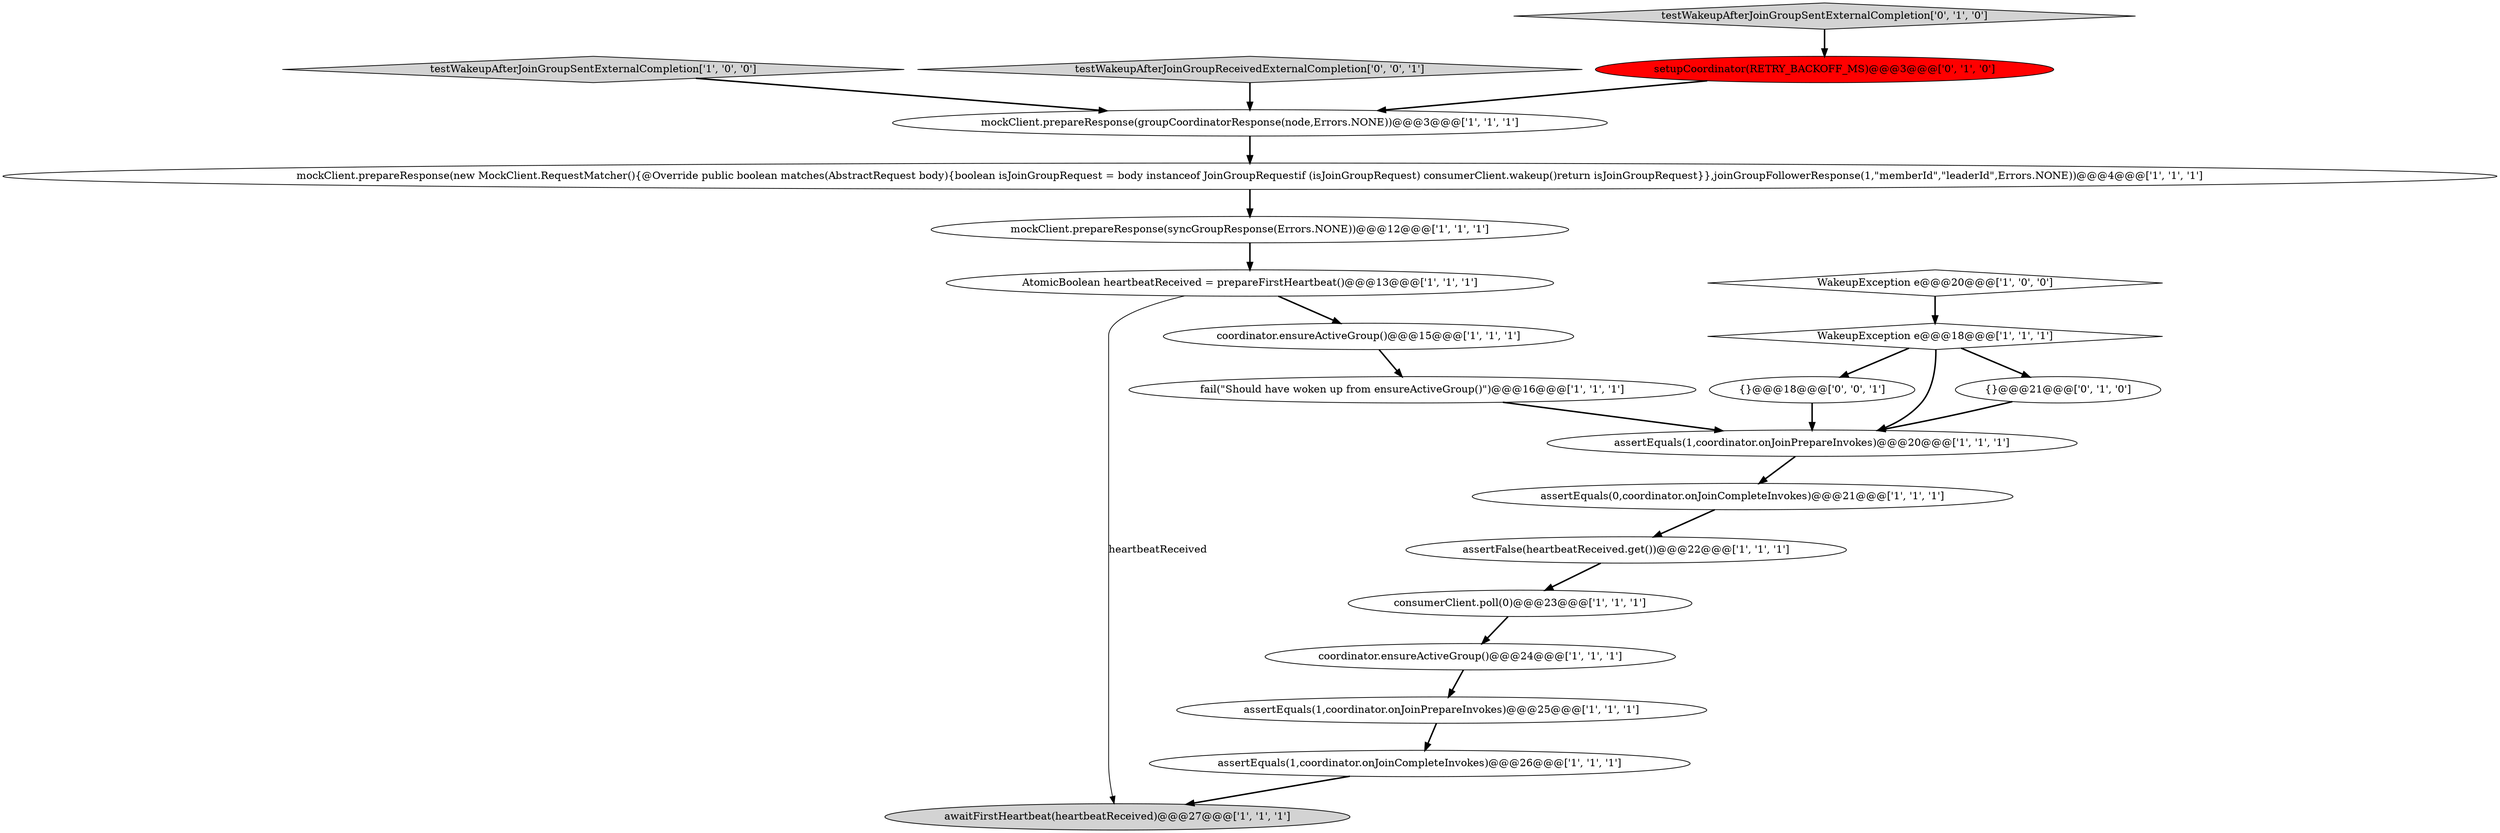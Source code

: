 digraph {
9 [style = filled, label = "coordinator.ensureActiveGroup()@@@15@@@['1', '1', '1']", fillcolor = white, shape = ellipse image = "AAA0AAABBB1BBB"];
15 [style = filled, label = "mockClient.prepareResponse(syncGroupResponse(Errors.NONE))@@@12@@@['1', '1', '1']", fillcolor = white, shape = ellipse image = "AAA0AAABBB1BBB"];
4 [style = filled, label = "WakeupException e@@@20@@@['1', '0', '0']", fillcolor = white, shape = diamond image = "AAA0AAABBB1BBB"];
1 [style = filled, label = "mockClient.prepareResponse(groupCoordinatorResponse(node,Errors.NONE))@@@3@@@['1', '1', '1']", fillcolor = white, shape = ellipse image = "AAA0AAABBB1BBB"];
3 [style = filled, label = "assertEquals(1,coordinator.onJoinPrepareInvokes)@@@20@@@['1', '1', '1']", fillcolor = white, shape = ellipse image = "AAA0AAABBB1BBB"];
2 [style = filled, label = "coordinator.ensureActiveGroup()@@@24@@@['1', '1', '1']", fillcolor = white, shape = ellipse image = "AAA0AAABBB1BBB"];
8 [style = filled, label = "testWakeupAfterJoinGroupSentExternalCompletion['1', '0', '0']", fillcolor = lightgray, shape = diamond image = "AAA0AAABBB1BBB"];
6 [style = filled, label = "assertEquals(0,coordinator.onJoinCompleteInvokes)@@@21@@@['1', '1', '1']", fillcolor = white, shape = ellipse image = "AAA0AAABBB1BBB"];
5 [style = filled, label = "assertFalse(heartbeatReceived.get())@@@22@@@['1', '1', '1']", fillcolor = white, shape = ellipse image = "AAA0AAABBB1BBB"];
21 [style = filled, label = "testWakeupAfterJoinGroupReceivedExternalCompletion['0', '0', '1']", fillcolor = lightgray, shape = diamond image = "AAA0AAABBB3BBB"];
14 [style = filled, label = "mockClient.prepareResponse(new MockClient.RequestMatcher(){@Override public boolean matches(AbstractRequest body){boolean isJoinGroupRequest = body instanceof JoinGroupRequestif (isJoinGroupRequest) consumerClient.wakeup()return isJoinGroupRequest}},joinGroupFollowerResponse(1,\"memberId\",\"leaderId\",Errors.NONE))@@@4@@@['1', '1', '1']", fillcolor = white, shape = ellipse image = "AAA0AAABBB1BBB"];
7 [style = filled, label = "assertEquals(1,coordinator.onJoinCompleteInvokes)@@@26@@@['1', '1', '1']", fillcolor = white, shape = ellipse image = "AAA0AAABBB1BBB"];
11 [style = filled, label = "WakeupException e@@@18@@@['1', '1', '1']", fillcolor = white, shape = diamond image = "AAA0AAABBB1BBB"];
10 [style = filled, label = "consumerClient.poll(0)@@@23@@@['1', '1', '1']", fillcolor = white, shape = ellipse image = "AAA0AAABBB1BBB"];
0 [style = filled, label = "awaitFirstHeartbeat(heartbeatReceived)@@@27@@@['1', '1', '1']", fillcolor = lightgray, shape = ellipse image = "AAA0AAABBB1BBB"];
19 [style = filled, label = "{}@@@21@@@['0', '1', '0']", fillcolor = white, shape = ellipse image = "AAA0AAABBB2BBB"];
17 [style = filled, label = "testWakeupAfterJoinGroupSentExternalCompletion['0', '1', '0']", fillcolor = lightgray, shape = diamond image = "AAA0AAABBB2BBB"];
20 [style = filled, label = "{}@@@18@@@['0', '0', '1']", fillcolor = white, shape = ellipse image = "AAA0AAABBB3BBB"];
13 [style = filled, label = "fail(\"Should have woken up from ensureActiveGroup()\")@@@16@@@['1', '1', '1']", fillcolor = white, shape = ellipse image = "AAA0AAABBB1BBB"];
12 [style = filled, label = "assertEquals(1,coordinator.onJoinPrepareInvokes)@@@25@@@['1', '1', '1']", fillcolor = white, shape = ellipse image = "AAA0AAABBB1BBB"];
16 [style = filled, label = "AtomicBoolean heartbeatReceived = prepareFirstHeartbeat()@@@13@@@['1', '1', '1']", fillcolor = white, shape = ellipse image = "AAA0AAABBB1BBB"];
18 [style = filled, label = "setupCoordinator(RETRY_BACKOFF_MS)@@@3@@@['0', '1', '0']", fillcolor = red, shape = ellipse image = "AAA1AAABBB2BBB"];
5->10 [style = bold, label=""];
11->20 [style = bold, label=""];
16->0 [style = solid, label="heartbeatReceived"];
3->6 [style = bold, label=""];
7->0 [style = bold, label=""];
20->3 [style = bold, label=""];
11->19 [style = bold, label=""];
15->16 [style = bold, label=""];
12->7 [style = bold, label=""];
2->12 [style = bold, label=""];
8->1 [style = bold, label=""];
6->5 [style = bold, label=""];
13->3 [style = bold, label=""];
18->1 [style = bold, label=""];
11->3 [style = bold, label=""];
21->1 [style = bold, label=""];
14->15 [style = bold, label=""];
1->14 [style = bold, label=""];
10->2 [style = bold, label=""];
4->11 [style = bold, label=""];
19->3 [style = bold, label=""];
16->9 [style = bold, label=""];
17->18 [style = bold, label=""];
9->13 [style = bold, label=""];
}
